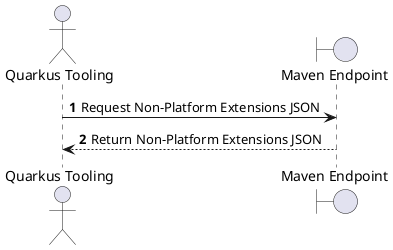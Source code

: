 @startuml
'https://plantuml.com/sequence-diagram

autonumber

actor "Quarkus Tooling" as qtu
boundary "Maven Endpoint" as maven

qtu -> maven: Request Non-Platform Extensions JSON
maven --> qtu: Return Non-Platform Extensions JSON

@enduml